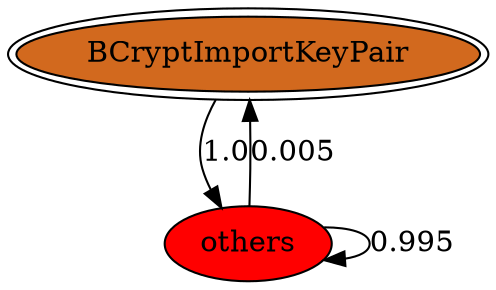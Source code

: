 digraph "./REPORTS/63273.json/API_PER_CATEGORY/CryptImportPublicKeyInfoEx.exe_984_CNG Cryptographic Primitive_API_per_Category_Transition_Matrix" {
	BCryptImportKeyPair [label=BCryptImportKeyPair fillcolor=chocolate peripheries=2 style=filled]
	others [label=others fillcolor=red style=filled]
	BCryptImportKeyPair -> others [label=1.0 fontcolor=black]
	others -> BCryptImportKeyPair [label=0.005 fontcolor=black]
	others -> others [label=0.995 fontcolor=black]
}
